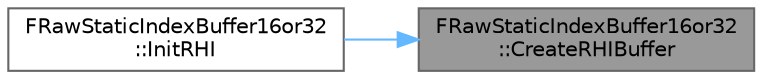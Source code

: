 digraph "FRawStaticIndexBuffer16or32::CreateRHIBuffer"
{
 // INTERACTIVE_SVG=YES
 // LATEX_PDF_SIZE
  bgcolor="transparent";
  edge [fontname=Helvetica,fontsize=10,labelfontname=Helvetica,labelfontsize=10];
  node [fontname=Helvetica,fontsize=10,shape=box,height=0.2,width=0.4];
  rankdir="RL";
  Node1 [id="Node000001",label="FRawStaticIndexBuffer16or32\l::CreateRHIBuffer",height=0.2,width=0.4,color="gray40", fillcolor="grey60", style="filled", fontcolor="black",tooltip="Create an RHI index buffer with CPU data."];
  Node1 -> Node2 [id="edge1_Node000001_Node000002",dir="back",color="steelblue1",style="solid",tooltip=" "];
  Node2 [id="Node000002",label="FRawStaticIndexBuffer16or32\l::InitRHI",height=0.2,width=0.4,color="grey40", fillcolor="white", style="filled",URL="$df/ddb/classFRawStaticIndexBuffer16or32.html#a8205d0af40b583c07e60cebf8d81bb94",tooltip="Create the index buffer RHI resource and initialize its data."];
}
